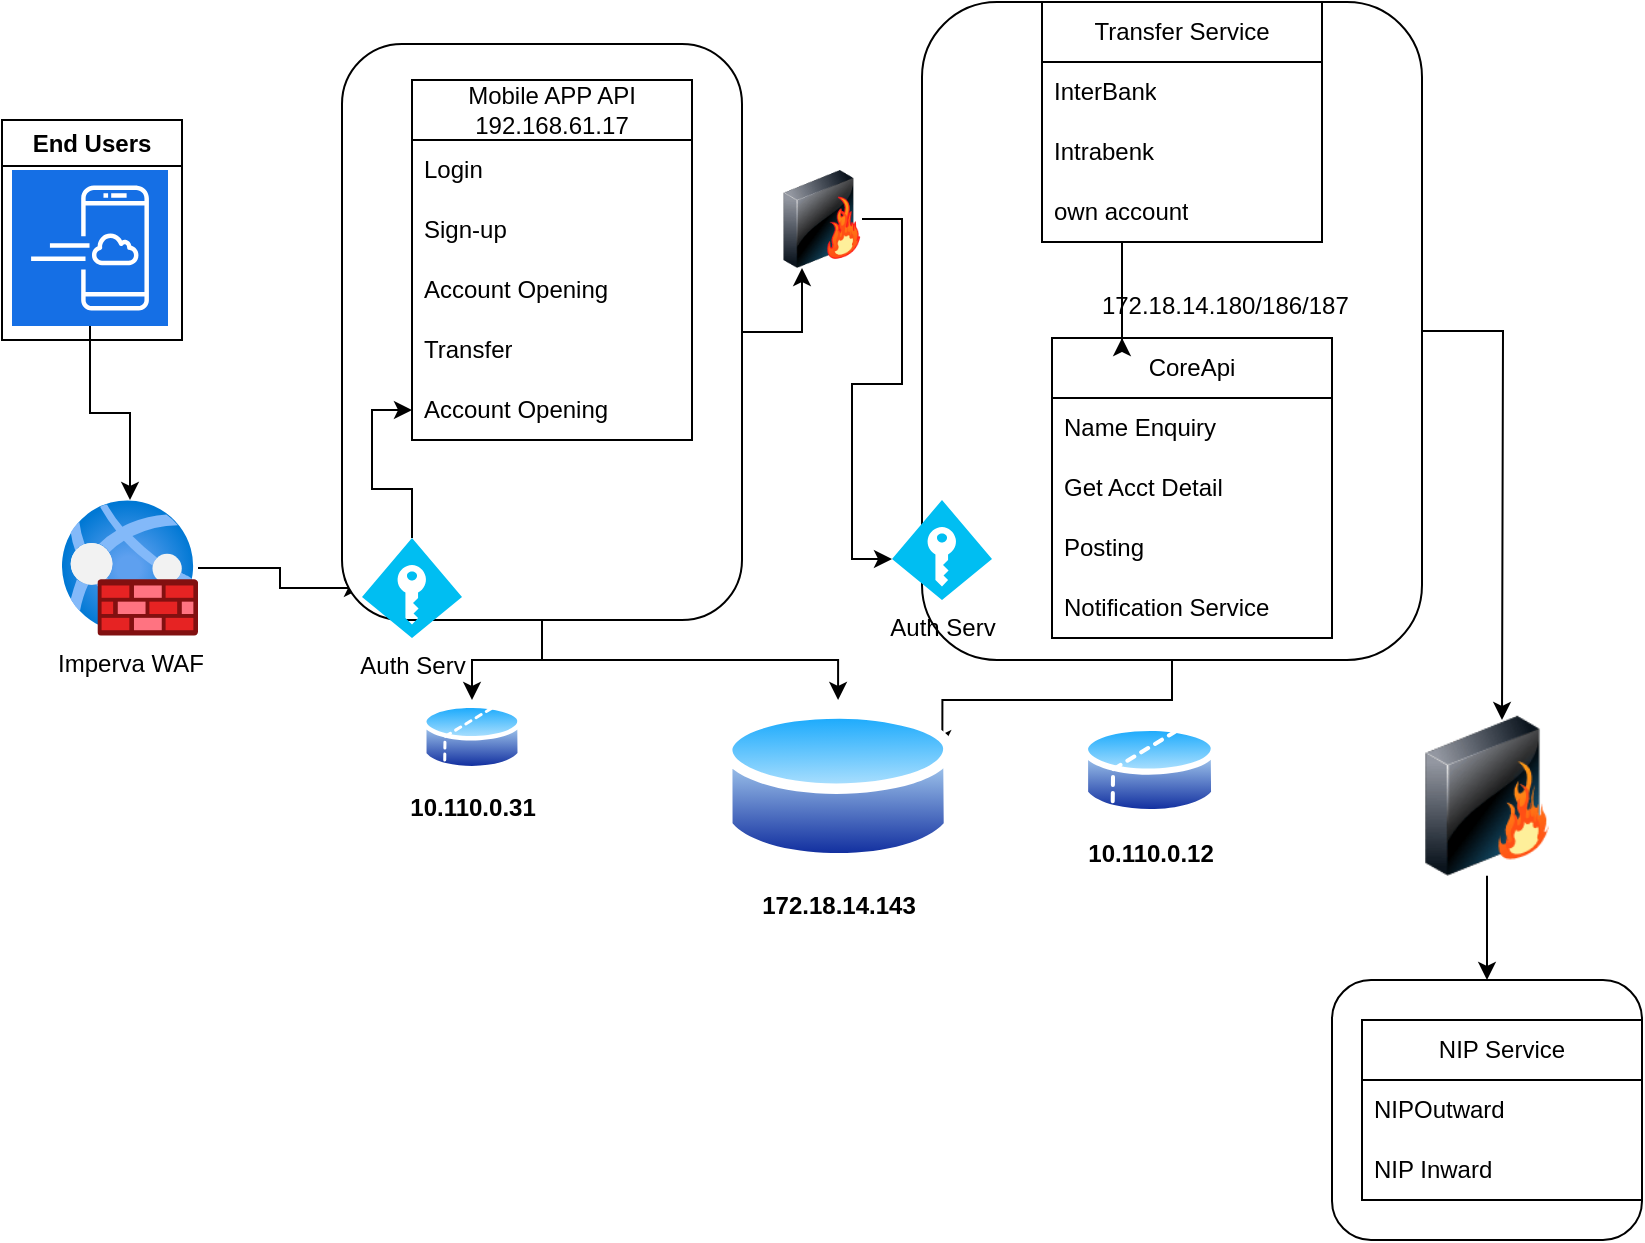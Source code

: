<mxfile version="26.0.11">
  <diagram name="Page-1" id="iLtLGhJoXfoRHe2laWTk">
    <mxGraphModel dx="1001" dy="463" grid="1" gridSize="10" guides="1" tooltips="1" connect="1" arrows="1" fold="1" page="1" pageScale="1" pageWidth="850" pageHeight="1100" math="0" shadow="0">
      <root>
        <mxCell id="0" />
        <mxCell id="1" parent="0" />
        <mxCell id="2rMHzWM-z_1OdCPlIjtP-59" style="edgeStyle=orthogonalEdgeStyle;rounded=0;orthogonalLoop=1;jettySize=auto;html=1;entryX=1;entryY=0.25;entryDx=0;entryDy=0;" edge="1" parent="1" source="2rMHzWM-z_1OdCPlIjtP-6" target="2rMHzWM-z_1OdCPlIjtP-31">
          <mxGeometry relative="1" as="geometry" />
        </mxCell>
        <mxCell id="2rMHzWM-z_1OdCPlIjtP-69" style="edgeStyle=orthogonalEdgeStyle;rounded=0;orthogonalLoop=1;jettySize=auto;html=1;" edge="1" parent="1" source="2rMHzWM-z_1OdCPlIjtP-6">
          <mxGeometry relative="1" as="geometry">
            <mxPoint x="780" y="390" as="targetPoint" />
          </mxGeometry>
        </mxCell>
        <mxCell id="2rMHzWM-z_1OdCPlIjtP-6" value="" style="rounded=1;whiteSpace=wrap;html=1;" vertex="1" parent="1">
          <mxGeometry x="490" y="31" width="250" height="329" as="geometry" />
        </mxCell>
        <mxCell id="2rMHzWM-z_1OdCPlIjtP-9" value="Transfer Service" style="swimlane;fontStyle=0;childLayout=stackLayout;horizontal=1;startSize=30;horizontalStack=0;resizeParent=1;resizeParentMax=0;resizeLast=0;collapsible=1;marginBottom=0;whiteSpace=wrap;html=1;" vertex="1" parent="1">
          <mxGeometry x="550" y="31" width="140" height="120" as="geometry" />
        </mxCell>
        <mxCell id="2rMHzWM-z_1OdCPlIjtP-10" value="InterBank" style="text;strokeColor=none;fillColor=none;align=left;verticalAlign=middle;spacingLeft=4;spacingRight=4;overflow=hidden;points=[[0,0.5],[1,0.5]];portConstraint=eastwest;rotatable=0;whiteSpace=wrap;html=1;" vertex="1" parent="2rMHzWM-z_1OdCPlIjtP-9">
          <mxGeometry y="30" width="140" height="30" as="geometry" />
        </mxCell>
        <mxCell id="2rMHzWM-z_1OdCPlIjtP-11" value="Intrabenk" style="text;strokeColor=none;fillColor=none;align=left;verticalAlign=middle;spacingLeft=4;spacingRight=4;overflow=hidden;points=[[0,0.5],[1,0.5]];portConstraint=eastwest;rotatable=0;whiteSpace=wrap;html=1;" vertex="1" parent="2rMHzWM-z_1OdCPlIjtP-9">
          <mxGeometry y="60" width="140" height="30" as="geometry" />
        </mxCell>
        <mxCell id="2rMHzWM-z_1OdCPlIjtP-12" value="own account" style="text;strokeColor=none;fillColor=none;align=left;verticalAlign=middle;spacingLeft=4;spacingRight=4;overflow=hidden;points=[[0,0.5],[1,0.5]];portConstraint=eastwest;rotatable=0;whiteSpace=wrap;html=1;" vertex="1" parent="2rMHzWM-z_1OdCPlIjtP-9">
          <mxGeometry y="90" width="140" height="30" as="geometry" />
        </mxCell>
        <mxCell id="2rMHzWM-z_1OdCPlIjtP-13" value="CoreApi" style="swimlane;fontStyle=0;childLayout=stackLayout;horizontal=1;startSize=30;horizontalStack=0;resizeParent=1;resizeParentMax=0;resizeLast=0;collapsible=1;marginBottom=0;whiteSpace=wrap;html=1;" vertex="1" parent="1">
          <mxGeometry x="555" y="199" width="140" height="150" as="geometry" />
        </mxCell>
        <mxCell id="2rMHzWM-z_1OdCPlIjtP-14" value="Name Enquiry" style="text;strokeColor=none;fillColor=none;align=left;verticalAlign=middle;spacingLeft=4;spacingRight=4;overflow=hidden;points=[[0,0.5],[1,0.5]];portConstraint=eastwest;rotatable=0;whiteSpace=wrap;html=1;" vertex="1" parent="2rMHzWM-z_1OdCPlIjtP-13">
          <mxGeometry y="30" width="140" height="30" as="geometry" />
        </mxCell>
        <mxCell id="2rMHzWM-z_1OdCPlIjtP-15" value="Get Acct Detail" style="text;strokeColor=none;fillColor=none;align=left;verticalAlign=middle;spacingLeft=4;spacingRight=4;overflow=hidden;points=[[0,0.5],[1,0.5]];portConstraint=eastwest;rotatable=0;whiteSpace=wrap;html=1;" vertex="1" parent="2rMHzWM-z_1OdCPlIjtP-13">
          <mxGeometry y="60" width="140" height="30" as="geometry" />
        </mxCell>
        <mxCell id="2rMHzWM-z_1OdCPlIjtP-16" value="Posting" style="text;strokeColor=none;fillColor=none;align=left;verticalAlign=middle;spacingLeft=4;spacingRight=4;overflow=hidden;points=[[0,0.5],[1,0.5]];portConstraint=eastwest;rotatable=0;whiteSpace=wrap;html=1;" vertex="1" parent="2rMHzWM-z_1OdCPlIjtP-13">
          <mxGeometry y="90" width="140" height="30" as="geometry" />
        </mxCell>
        <mxCell id="2rMHzWM-z_1OdCPlIjtP-52" value="Notification Service" style="text;strokeColor=none;fillColor=none;align=left;verticalAlign=middle;spacingLeft=4;spacingRight=4;overflow=hidden;points=[[0,0.5],[1,0.5]];portConstraint=eastwest;rotatable=0;whiteSpace=wrap;html=1;" vertex="1" parent="2rMHzWM-z_1OdCPlIjtP-13">
          <mxGeometry y="120" width="140" height="30" as="geometry" />
        </mxCell>
        <mxCell id="2rMHzWM-z_1OdCPlIjtP-39" style="edgeStyle=orthogonalEdgeStyle;rounded=0;orthogonalLoop=1;jettySize=auto;html=1;" edge="1" parent="1" source="2rMHzWM-z_1OdCPlIjtP-17" target="2rMHzWM-z_1OdCPlIjtP-35">
          <mxGeometry relative="1" as="geometry" />
        </mxCell>
        <mxCell id="2rMHzWM-z_1OdCPlIjtP-17" value="Imperva WAF" style="image;aspect=fixed;html=1;points=[];align=center;fontSize=12;image=img/lib/azure2/networking/Web_Application_Firewall_Policies_WAF.svg;" vertex="1" parent="1">
          <mxGeometry x="60" y="280" width="68" height="68" as="geometry" />
        </mxCell>
        <mxCell id="2rMHzWM-z_1OdCPlIjtP-42" style="edgeStyle=orthogonalEdgeStyle;rounded=0;orthogonalLoop=1;jettySize=auto;html=1;entryX=0.25;entryY=1;entryDx=0;entryDy=0;" edge="1" parent="1" source="2rMHzWM-z_1OdCPlIjtP-18" target="2rMHzWM-z_1OdCPlIjtP-41">
          <mxGeometry relative="1" as="geometry" />
        </mxCell>
        <mxCell id="2rMHzWM-z_1OdCPlIjtP-56" style="edgeStyle=orthogonalEdgeStyle;rounded=0;orthogonalLoop=1;jettySize=auto;html=1;" edge="1" parent="1" source="2rMHzWM-z_1OdCPlIjtP-18" target="2rMHzWM-z_1OdCPlIjtP-33">
          <mxGeometry relative="1" as="geometry" />
        </mxCell>
        <mxCell id="2rMHzWM-z_1OdCPlIjtP-57" style="edgeStyle=orthogonalEdgeStyle;rounded=0;orthogonalLoop=1;jettySize=auto;html=1;" edge="1" parent="1" source="2rMHzWM-z_1OdCPlIjtP-18" target="2rMHzWM-z_1OdCPlIjtP-31">
          <mxGeometry relative="1" as="geometry" />
        </mxCell>
        <mxCell id="2rMHzWM-z_1OdCPlIjtP-18" value="" style="rounded=1;whiteSpace=wrap;html=1;" vertex="1" parent="1">
          <mxGeometry x="200" y="52" width="200" height="288" as="geometry" />
        </mxCell>
        <mxCell id="2rMHzWM-z_1OdCPlIjtP-19" value="Mobile APP API&lt;div&gt;192.168.61.17&lt;/div&gt;" style="swimlane;fontStyle=0;childLayout=stackLayout;horizontal=1;startSize=30;horizontalStack=0;resizeParent=1;resizeParentMax=0;resizeLast=0;collapsible=1;marginBottom=0;whiteSpace=wrap;html=1;" vertex="1" parent="1">
          <mxGeometry x="235" y="70" width="140" height="180" as="geometry" />
        </mxCell>
        <mxCell id="2rMHzWM-z_1OdCPlIjtP-20" value="Login" style="text;strokeColor=none;fillColor=none;align=left;verticalAlign=middle;spacingLeft=4;spacingRight=4;overflow=hidden;points=[[0,0.5],[1,0.5]];portConstraint=eastwest;rotatable=0;whiteSpace=wrap;html=1;" vertex="1" parent="2rMHzWM-z_1OdCPlIjtP-19">
          <mxGeometry y="30" width="140" height="30" as="geometry" />
        </mxCell>
        <mxCell id="2rMHzWM-z_1OdCPlIjtP-21" value="Sign-up" style="text;strokeColor=none;fillColor=none;align=left;verticalAlign=middle;spacingLeft=4;spacingRight=4;overflow=hidden;points=[[0,0.5],[1,0.5]];portConstraint=eastwest;rotatable=0;whiteSpace=wrap;html=1;" vertex="1" parent="2rMHzWM-z_1OdCPlIjtP-19">
          <mxGeometry y="60" width="140" height="30" as="geometry" />
        </mxCell>
        <mxCell id="2rMHzWM-z_1OdCPlIjtP-22" value="Account Opening" style="text;strokeColor=none;fillColor=none;align=left;verticalAlign=middle;spacingLeft=4;spacingRight=4;overflow=hidden;points=[[0,0.5],[1,0.5]];portConstraint=eastwest;rotatable=0;whiteSpace=wrap;html=1;" vertex="1" parent="2rMHzWM-z_1OdCPlIjtP-19">
          <mxGeometry y="90" width="140" height="30" as="geometry" />
        </mxCell>
        <mxCell id="2rMHzWM-z_1OdCPlIjtP-23" value="Transfer" style="text;strokeColor=none;fillColor=none;align=left;verticalAlign=middle;spacingLeft=4;spacingRight=4;overflow=hidden;points=[[0,0.5],[1,0.5]];portConstraint=eastwest;rotatable=0;whiteSpace=wrap;html=1;" vertex="1" parent="2rMHzWM-z_1OdCPlIjtP-19">
          <mxGeometry y="120" width="140" height="30" as="geometry" />
        </mxCell>
        <mxCell id="2rMHzWM-z_1OdCPlIjtP-24" value="Account Opening" style="text;strokeColor=none;fillColor=none;align=left;verticalAlign=middle;spacingLeft=4;spacingRight=4;overflow=hidden;points=[[0,0.5],[1,0.5]];portConstraint=eastwest;rotatable=0;whiteSpace=wrap;html=1;" vertex="1" parent="2rMHzWM-z_1OdCPlIjtP-19">
          <mxGeometry y="150" width="140" height="30" as="geometry" />
        </mxCell>
        <mxCell id="2rMHzWM-z_1OdCPlIjtP-25" value="Auth Serv" style="verticalLabelPosition=bottom;html=1;verticalAlign=top;align=center;strokeColor=none;fillColor=#00BEF2;shape=mxgraph.azure.access_control;" vertex="1" parent="1">
          <mxGeometry x="475" y="280" width="50" height="50" as="geometry" />
        </mxCell>
        <mxCell id="2rMHzWM-z_1OdCPlIjtP-29" value="End Users" style="swimlane;whiteSpace=wrap;html=1;" vertex="1" parent="1">
          <mxGeometry x="30" y="90" width="90" height="110" as="geometry" />
        </mxCell>
        <mxCell id="2rMHzWM-z_1OdCPlIjtP-1" value="" style="sketch=0;points=[[0,0,0],[0.25,0,0],[0.5,0,0],[0.75,0,0],[1,0,0],[0,1,0],[0.25,1,0],[0.5,1,0],[0.75,1,0],[1,1,0],[0,0.25,0],[0,0.5,0],[0,0.75,0],[1,0.25,0],[1,0.5,0],[1,0.75,0]];outlineConnect=0;fontColor=#232F3E;fillColor=light-dark(#156fe5, #ff81d9);strokeColor=#ffffff;dashed=0;verticalLabelPosition=bottom;verticalAlign=top;align=center;html=1;fontSize=12;fontStyle=0;aspect=fixed;shape=mxgraph.aws4.resourceIcon;resIcon=mxgraph.aws4.mobile_application;" vertex="1" parent="2rMHzWM-z_1OdCPlIjtP-29">
          <mxGeometry x="5" y="25" width="78" height="78" as="geometry" />
        </mxCell>
        <mxCell id="2rMHzWM-z_1OdCPlIjtP-31" value="&lt;b&gt;172.18.14.143&lt;/b&gt;" style="image;aspect=fixed;perimeter=ellipsePerimeter;html=1;align=center;shadow=0;dashed=0;spacingTop=3;image=img/lib/active_directory/database.svg;" vertex="1" parent="1">
          <mxGeometry x="390" y="380" width="116.08" height="85.9" as="geometry" />
        </mxCell>
        <mxCell id="2rMHzWM-z_1OdCPlIjtP-33" value="&lt;b&gt;10.110.0.31&lt;/b&gt;" style="image;aspect=fixed;perimeter=ellipsePerimeter;html=1;align=center;shadow=0;dashed=0;spacingTop=3;image=img/lib/active_directory/database_partition_2.svg;" vertex="1" parent="1">
          <mxGeometry x="240" y="380" width="50" height="37" as="geometry" />
        </mxCell>
        <mxCell id="2rMHzWM-z_1OdCPlIjtP-40" value="" style="edgeStyle=orthogonalEdgeStyle;rounded=0;orthogonalLoop=1;jettySize=auto;html=1;" edge="1" parent="1" source="2rMHzWM-z_1OdCPlIjtP-35" target="2rMHzWM-z_1OdCPlIjtP-24">
          <mxGeometry relative="1" as="geometry" />
        </mxCell>
        <mxCell id="2rMHzWM-z_1OdCPlIjtP-35" value="Auth Serv" style="verticalLabelPosition=bottom;html=1;verticalAlign=top;align=center;strokeColor=none;fillColor=#00BEF2;shape=mxgraph.azure.access_control;" vertex="1" parent="1">
          <mxGeometry x="210" y="299" width="50" height="50" as="geometry" />
        </mxCell>
        <mxCell id="2rMHzWM-z_1OdCPlIjtP-36" style="edgeStyle=orthogonalEdgeStyle;rounded=0;orthogonalLoop=1;jettySize=auto;html=1;" edge="1" parent="1" source="2rMHzWM-z_1OdCPlIjtP-1" target="2rMHzWM-z_1OdCPlIjtP-17">
          <mxGeometry relative="1" as="geometry" />
        </mxCell>
        <mxCell id="2rMHzWM-z_1OdCPlIjtP-41" value="" style="image;html=1;image=img/lib/clip_art/networking/Firewall-page1_128x128.png" vertex="1" parent="1">
          <mxGeometry x="420" y="115" width="40" height="49" as="geometry" />
        </mxCell>
        <mxCell id="2rMHzWM-z_1OdCPlIjtP-45" style="edgeStyle=orthogonalEdgeStyle;rounded=0;orthogonalLoop=1;jettySize=auto;html=1;entryX=0;entryY=0.59;entryDx=0;entryDy=0;entryPerimeter=0;" edge="1" parent="1" source="2rMHzWM-z_1OdCPlIjtP-41" target="2rMHzWM-z_1OdCPlIjtP-25">
          <mxGeometry relative="1" as="geometry" />
        </mxCell>
        <mxCell id="2rMHzWM-z_1OdCPlIjtP-49" style="edgeStyle=orthogonalEdgeStyle;rounded=0;orthogonalLoop=1;jettySize=auto;html=1;entryX=0.25;entryY=0;entryDx=0;entryDy=0;" edge="1" parent="1" source="2rMHzWM-z_1OdCPlIjtP-12" target="2rMHzWM-z_1OdCPlIjtP-13">
          <mxGeometry relative="1" as="geometry">
            <Array as="points">
              <mxPoint x="590" y="200" />
            </Array>
          </mxGeometry>
        </mxCell>
        <mxCell id="2rMHzWM-z_1OdCPlIjtP-50" value="&lt;b&gt;10.110.0.12&lt;/b&gt;" style="image;aspect=fixed;perimeter=ellipsePerimeter;html=1;align=center;shadow=0;dashed=0;spacingTop=3;image=img/lib/active_directory/database_partition_2.svg;" vertex="1" parent="1">
          <mxGeometry x="570" y="390" width="67.57" height="50" as="geometry" />
        </mxCell>
        <mxCell id="2rMHzWM-z_1OdCPlIjtP-55" value="" style="rounded=1;whiteSpace=wrap;html=1;" vertex="1" parent="1">
          <mxGeometry x="695" y="520" width="155" height="130" as="geometry" />
        </mxCell>
        <mxCell id="2rMHzWM-z_1OdCPlIjtP-60" value="NIP Service" style="swimlane;fontStyle=0;childLayout=stackLayout;horizontal=1;startSize=30;horizontalStack=0;resizeParent=1;resizeParentMax=0;resizeLast=0;collapsible=1;marginBottom=0;whiteSpace=wrap;html=1;" vertex="1" parent="1">
          <mxGeometry x="710" y="540" width="140" height="90" as="geometry" />
        </mxCell>
        <mxCell id="2rMHzWM-z_1OdCPlIjtP-61" value="NIPOutward&amp;nbsp;" style="text;strokeColor=none;fillColor=none;align=left;verticalAlign=middle;spacingLeft=4;spacingRight=4;overflow=hidden;points=[[0,0.5],[1,0.5]];portConstraint=eastwest;rotatable=0;whiteSpace=wrap;html=1;" vertex="1" parent="2rMHzWM-z_1OdCPlIjtP-60">
          <mxGeometry y="30" width="140" height="30" as="geometry" />
        </mxCell>
        <mxCell id="2rMHzWM-z_1OdCPlIjtP-62" value="NIP Inward" style="text;strokeColor=none;fillColor=none;align=left;verticalAlign=middle;spacingLeft=4;spacingRight=4;overflow=hidden;points=[[0,0.5],[1,0.5]];portConstraint=eastwest;rotatable=0;whiteSpace=wrap;html=1;" vertex="1" parent="2rMHzWM-z_1OdCPlIjtP-60">
          <mxGeometry y="60" width="140" height="30" as="geometry" />
        </mxCell>
        <mxCell id="2rMHzWM-z_1OdCPlIjtP-68" style="edgeStyle=orthogonalEdgeStyle;rounded=0;orthogonalLoop=1;jettySize=auto;html=1;entryX=0.5;entryY=0;entryDx=0;entryDy=0;" edge="1" parent="1" source="2rMHzWM-z_1OdCPlIjtP-64" target="2rMHzWM-z_1OdCPlIjtP-55">
          <mxGeometry relative="1" as="geometry" />
        </mxCell>
        <mxCell id="2rMHzWM-z_1OdCPlIjtP-64" value="" style="image;html=1;image=img/lib/clip_art/networking/Firewall_128x128.png" vertex="1" parent="1">
          <mxGeometry x="732.5" y="387.9" width="80" height="80" as="geometry" />
        </mxCell>
        <mxCell id="2rMHzWM-z_1OdCPlIjtP-70" value="&amp;nbsp; &amp;nbsp;172.18.14.180/186/187" style="text;html=1;align=center;verticalAlign=middle;whiteSpace=wrap;rounded=0;" vertex="1" parent="1">
          <mxGeometry x="610" y="160" width="60" height="30" as="geometry" />
        </mxCell>
      </root>
    </mxGraphModel>
  </diagram>
</mxfile>
